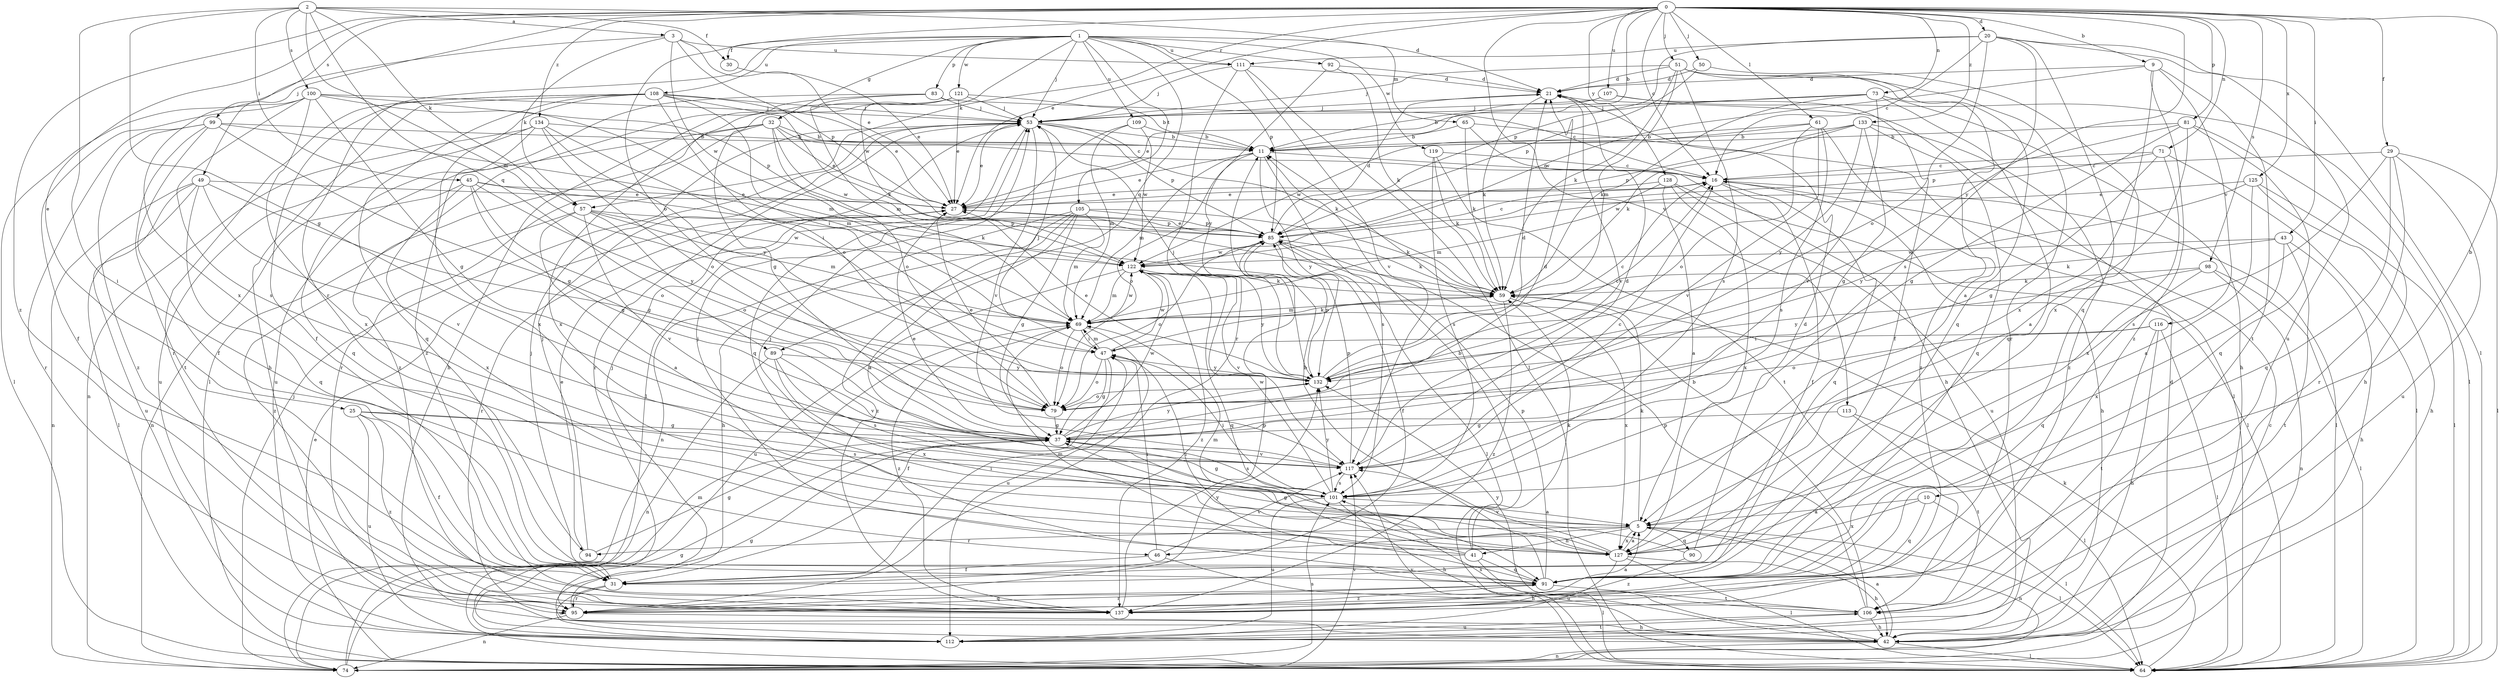 strict digraph  {
0;
1;
2;
3;
5;
9;
10;
11;
16;
20;
21;
25;
27;
29;
30;
31;
32;
37;
41;
42;
43;
45;
46;
47;
49;
50;
51;
53;
57;
59;
61;
64;
65;
69;
71;
73;
74;
79;
81;
83;
85;
89;
90;
91;
92;
94;
95;
98;
99;
100;
101;
105;
106;
107;
108;
109;
111;
112;
113;
116;
117;
119;
121;
122;
125;
127;
128;
132;
133;
134;
137;
0 -> 9  [label=b];
0 -> 10  [label=b];
0 -> 11  [label=b];
0 -> 16  [label=c];
0 -> 20  [label=d];
0 -> 25  [label=e];
0 -> 27  [label=e];
0 -> 29  [label=f];
0 -> 43  [label=i];
0 -> 49  [label=j];
0 -> 50  [label=j];
0 -> 51  [label=j];
0 -> 57  [label=k];
0 -> 61  [label=l];
0 -> 71  [label=n];
0 -> 73  [label=n];
0 -> 79  [label=o];
0 -> 81  [label=p];
0 -> 98  [label=s];
0 -> 99  [label=s];
0 -> 107  [label=u];
0 -> 113  [label=v];
0 -> 125  [label=x];
0 -> 128  [label=y];
0 -> 132  [label=y];
0 -> 133  [label=z];
0 -> 134  [label=z];
0 -> 137  [label=z];
1 -> 30  [label=f];
1 -> 32  [label=g];
1 -> 53  [label=j];
1 -> 65  [label=m];
1 -> 83  [label=p];
1 -> 85  [label=p];
1 -> 89  [label=q];
1 -> 92  [label=r];
1 -> 94  [label=r];
1 -> 105  [label=t];
1 -> 108  [label=u];
1 -> 109  [label=u];
1 -> 111  [label=u];
1 -> 119  [label=w];
1 -> 121  [label=w];
1 -> 122  [label=w];
2 -> 3  [label=a];
2 -> 21  [label=d];
2 -> 30  [label=f];
2 -> 37  [label=g];
2 -> 45  [label=i];
2 -> 46  [label=i];
2 -> 57  [label=k];
2 -> 69  [label=m];
2 -> 89  [label=q];
2 -> 100  [label=s];
3 -> 27  [label=e];
3 -> 57  [label=k];
3 -> 85  [label=p];
3 -> 111  [label=u];
3 -> 122  [label=w];
3 -> 127  [label=x];
5 -> 41  [label=h];
5 -> 46  [label=i];
5 -> 59  [label=k];
5 -> 64  [label=l];
5 -> 74  [label=n];
5 -> 90  [label=q];
5 -> 94  [label=r];
5 -> 127  [label=x];
9 -> 21  [label=d];
9 -> 106  [label=t];
9 -> 116  [label=v];
9 -> 122  [label=w];
9 -> 127  [label=x];
9 -> 137  [label=z];
10 -> 5  [label=a];
10 -> 64  [label=l];
10 -> 91  [label=q];
10 -> 127  [label=x];
11 -> 16  [label=c];
11 -> 27  [label=e];
11 -> 69  [label=m];
11 -> 79  [label=o];
11 -> 101  [label=s];
11 -> 132  [label=y];
16 -> 27  [label=e];
16 -> 31  [label=f];
16 -> 42  [label=h];
16 -> 64  [label=l];
16 -> 91  [label=q];
20 -> 16  [label=c];
20 -> 64  [label=l];
20 -> 79  [label=o];
20 -> 85  [label=p];
20 -> 91  [label=q];
20 -> 101  [label=s];
20 -> 111  [label=u];
20 -> 112  [label=u];
21 -> 53  [label=j];
21 -> 59  [label=k];
21 -> 117  [label=v];
25 -> 31  [label=f];
25 -> 37  [label=g];
25 -> 101  [label=s];
25 -> 112  [label=u];
25 -> 137  [label=z];
27 -> 85  [label=p];
27 -> 95  [label=r];
29 -> 16  [label=c];
29 -> 64  [label=l];
29 -> 91  [label=q];
29 -> 95  [label=r];
29 -> 101  [label=s];
29 -> 112  [label=u];
30 -> 27  [label=e];
31 -> 47  [label=i];
31 -> 53  [label=j];
31 -> 95  [label=r];
31 -> 112  [label=u];
32 -> 11  [label=b];
32 -> 16  [label=c];
32 -> 27  [label=e];
32 -> 79  [label=o];
32 -> 95  [label=r];
32 -> 112  [label=u];
32 -> 122  [label=w];
32 -> 137  [label=z];
37 -> 21  [label=d];
37 -> 101  [label=s];
37 -> 117  [label=v];
37 -> 122  [label=w];
37 -> 132  [label=y];
41 -> 11  [label=b];
41 -> 47  [label=i];
41 -> 53  [label=j];
41 -> 59  [label=k];
41 -> 64  [label=l];
41 -> 69  [label=m];
41 -> 91  [label=q];
42 -> 5  [label=a];
42 -> 64  [label=l];
42 -> 74  [label=n];
42 -> 101  [label=s];
43 -> 42  [label=h];
43 -> 59  [label=k];
43 -> 106  [label=t];
43 -> 122  [label=w];
43 -> 127  [label=x];
45 -> 27  [label=e];
45 -> 37  [label=g];
45 -> 59  [label=k];
45 -> 74  [label=n];
45 -> 79  [label=o];
45 -> 127  [label=x];
45 -> 132  [label=y];
46 -> 31  [label=f];
46 -> 42  [label=h];
46 -> 47  [label=i];
46 -> 117  [label=v];
47 -> 16  [label=c];
47 -> 31  [label=f];
47 -> 37  [label=g];
47 -> 53  [label=j];
47 -> 69  [label=m];
47 -> 79  [label=o];
47 -> 122  [label=w];
47 -> 132  [label=y];
49 -> 27  [label=e];
49 -> 37  [label=g];
49 -> 64  [label=l];
49 -> 74  [label=n];
49 -> 91  [label=q];
49 -> 112  [label=u];
49 -> 117  [label=v];
50 -> 21  [label=d];
50 -> 85  [label=p];
50 -> 127  [label=x];
51 -> 5  [label=a];
51 -> 21  [label=d];
51 -> 53  [label=j];
51 -> 59  [label=k];
51 -> 69  [label=m];
51 -> 91  [label=q];
51 -> 95  [label=r];
51 -> 101  [label=s];
53 -> 11  [label=b];
53 -> 27  [label=e];
53 -> 59  [label=k];
53 -> 64  [label=l];
53 -> 85  [label=p];
53 -> 95  [label=r];
53 -> 117  [label=v];
57 -> 5  [label=a];
57 -> 69  [label=m];
57 -> 79  [label=o];
57 -> 85  [label=p];
57 -> 117  [label=v];
57 -> 122  [label=w];
57 -> 137  [label=z];
59 -> 69  [label=m];
59 -> 127  [label=x];
59 -> 137  [label=z];
61 -> 11  [label=b];
61 -> 79  [label=o];
61 -> 101  [label=s];
61 -> 117  [label=v];
61 -> 122  [label=w];
61 -> 137  [label=z];
64 -> 27  [label=e];
64 -> 59  [label=k];
64 -> 117  [label=v];
65 -> 11  [label=b];
65 -> 42  [label=h];
65 -> 59  [label=k];
65 -> 64  [label=l];
69 -> 47  [label=i];
69 -> 59  [label=k];
69 -> 79  [label=o];
69 -> 112  [label=u];
69 -> 122  [label=w];
69 -> 137  [label=z];
71 -> 16  [label=c];
71 -> 37  [label=g];
71 -> 64  [label=l];
71 -> 122  [label=w];
71 -> 127  [label=x];
73 -> 27  [label=e];
73 -> 42  [label=h];
73 -> 53  [label=j];
73 -> 59  [label=k];
73 -> 91  [label=q];
73 -> 117  [label=v];
74 -> 16  [label=c];
74 -> 21  [label=d];
74 -> 37  [label=g];
74 -> 53  [label=j];
74 -> 69  [label=m];
74 -> 101  [label=s];
74 -> 117  [label=v];
79 -> 27  [label=e];
79 -> 37  [label=g];
81 -> 5  [label=a];
81 -> 11  [label=b];
81 -> 37  [label=g];
81 -> 42  [label=h];
81 -> 85  [label=p];
81 -> 91  [label=q];
83 -> 16  [label=c];
83 -> 53  [label=j];
83 -> 64  [label=l];
83 -> 69  [label=m];
83 -> 137  [label=z];
85 -> 16  [label=c];
85 -> 21  [label=d];
85 -> 27  [label=e];
85 -> 31  [label=f];
85 -> 59  [label=k];
85 -> 64  [label=l];
85 -> 79  [label=o];
85 -> 122  [label=w];
89 -> 74  [label=n];
89 -> 101  [label=s];
89 -> 117  [label=v];
89 -> 127  [label=x];
89 -> 132  [label=y];
90 -> 21  [label=d];
90 -> 53  [label=j];
90 -> 137  [label=z];
91 -> 11  [label=b];
91 -> 69  [label=m];
91 -> 85  [label=p];
91 -> 95  [label=r];
91 -> 106  [label=t];
91 -> 137  [label=z];
92 -> 21  [label=d];
92 -> 59  [label=k];
92 -> 132  [label=y];
94 -> 27  [label=e];
94 -> 37  [label=g];
94 -> 53  [label=j];
95 -> 42  [label=h];
95 -> 53  [label=j];
95 -> 74  [label=n];
95 -> 91  [label=q];
95 -> 132  [label=y];
98 -> 59  [label=k];
98 -> 64  [label=l];
98 -> 74  [label=n];
98 -> 91  [label=q];
98 -> 132  [label=y];
99 -> 11  [label=b];
99 -> 31  [label=f];
99 -> 37  [label=g];
99 -> 69  [label=m];
99 -> 95  [label=r];
99 -> 106  [label=t];
99 -> 137  [label=z];
100 -> 31  [label=f];
100 -> 37  [label=g];
100 -> 47  [label=i];
100 -> 53  [label=j];
100 -> 64  [label=l];
100 -> 85  [label=p];
100 -> 101  [label=s];
100 -> 127  [label=x];
101 -> 5  [label=a];
101 -> 37  [label=g];
101 -> 42  [label=h];
101 -> 47  [label=i];
101 -> 112  [label=u];
101 -> 122  [label=w];
101 -> 132  [label=y];
105 -> 5  [label=a];
105 -> 37  [label=g];
105 -> 42  [label=h];
105 -> 59  [label=k];
105 -> 69  [label=m];
105 -> 74  [label=n];
105 -> 85  [label=p];
105 -> 137  [label=z];
106 -> 11  [label=b];
106 -> 42  [label=h];
106 -> 85  [label=p];
106 -> 112  [label=u];
106 -> 132  [label=y];
107 -> 11  [label=b];
107 -> 31  [label=f];
107 -> 53  [label=j];
107 -> 64  [label=l];
108 -> 27  [label=e];
108 -> 31  [label=f];
108 -> 42  [label=h];
108 -> 53  [label=j];
108 -> 59  [label=k];
108 -> 69  [label=m];
108 -> 79  [label=o];
108 -> 91  [label=q];
108 -> 95  [label=r];
108 -> 127  [label=x];
109 -> 11  [label=b];
109 -> 69  [label=m];
109 -> 91  [label=q];
109 -> 122  [label=w];
111 -> 21  [label=d];
111 -> 53  [label=j];
111 -> 64  [label=l];
111 -> 95  [label=r];
111 -> 117  [label=v];
112 -> 37  [label=g];
112 -> 106  [label=t];
113 -> 37  [label=g];
113 -> 64  [label=l];
113 -> 106  [label=t];
116 -> 42  [label=h];
116 -> 47  [label=i];
116 -> 64  [label=l];
116 -> 79  [label=o];
116 -> 106  [label=t];
117 -> 16  [label=c];
117 -> 21  [label=d];
117 -> 27  [label=e];
117 -> 85  [label=p];
117 -> 101  [label=s];
119 -> 16  [label=c];
119 -> 59  [label=k];
119 -> 101  [label=s];
119 -> 106  [label=t];
121 -> 11  [label=b];
121 -> 27  [label=e];
121 -> 37  [label=g];
121 -> 42  [label=h];
121 -> 53  [label=j];
121 -> 127  [label=x];
122 -> 59  [label=k];
122 -> 69  [label=m];
122 -> 91  [label=q];
122 -> 112  [label=u];
122 -> 117  [label=v];
122 -> 132  [label=y];
122 -> 137  [label=z];
125 -> 5  [label=a];
125 -> 27  [label=e];
125 -> 42  [label=h];
125 -> 64  [label=l];
125 -> 132  [label=y];
127 -> 5  [label=a];
127 -> 37  [label=g];
127 -> 42  [label=h];
127 -> 64  [label=l];
127 -> 112  [label=u];
127 -> 117  [label=v];
128 -> 5  [label=a];
128 -> 27  [label=e];
128 -> 64  [label=l];
128 -> 69  [label=m];
128 -> 112  [label=u];
128 -> 127  [label=x];
132 -> 16  [label=c];
132 -> 21  [label=d];
132 -> 27  [label=e];
132 -> 53  [label=j];
132 -> 79  [label=o];
132 -> 85  [label=p];
133 -> 11  [label=b];
133 -> 37  [label=g];
133 -> 59  [label=k];
133 -> 85  [label=p];
133 -> 91  [label=q];
133 -> 132  [label=y];
133 -> 137  [label=z];
134 -> 11  [label=b];
134 -> 47  [label=i];
134 -> 74  [label=n];
134 -> 79  [label=o];
134 -> 91  [label=q];
134 -> 112  [label=u];
134 -> 132  [label=y];
137 -> 5  [label=a];
137 -> 85  [label=p];
}
